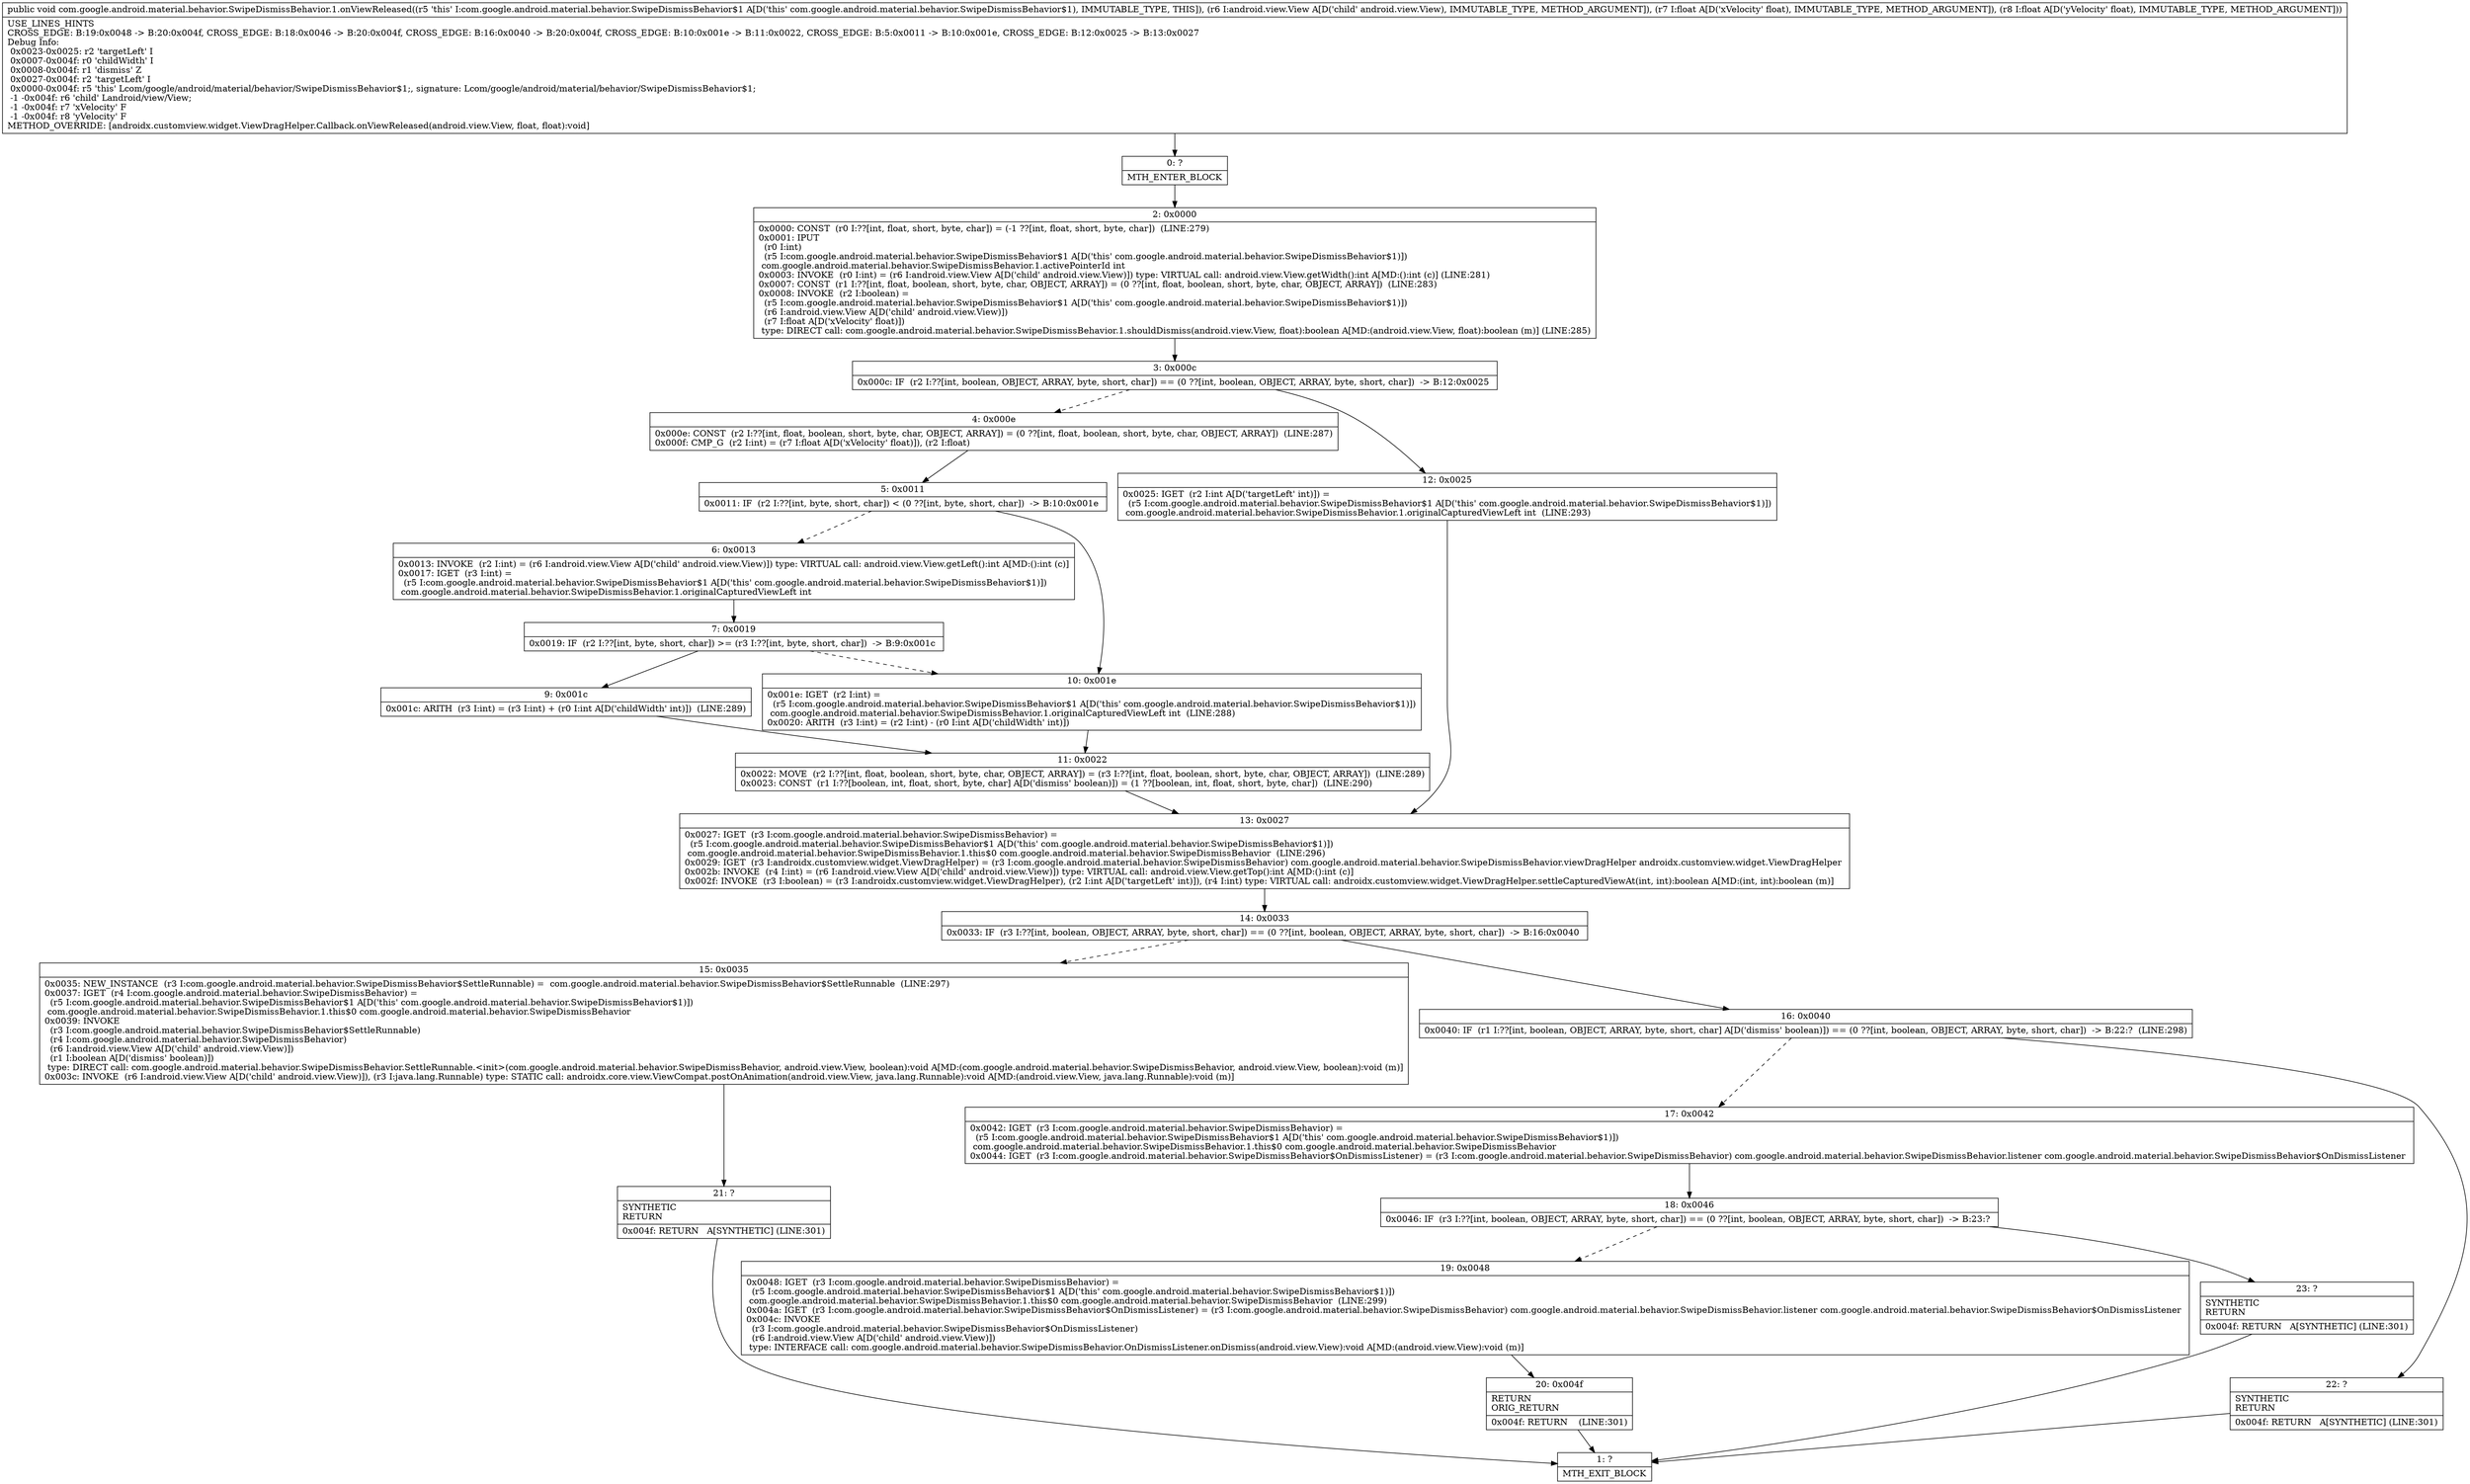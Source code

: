 digraph "CFG forcom.google.android.material.behavior.SwipeDismissBehavior.1.onViewReleased(Landroid\/view\/View;FF)V" {
Node_0 [shape=record,label="{0\:\ ?|MTH_ENTER_BLOCK\l}"];
Node_2 [shape=record,label="{2\:\ 0x0000|0x0000: CONST  (r0 I:??[int, float, short, byte, char]) = (\-1 ??[int, float, short, byte, char])  (LINE:279)\l0x0001: IPUT  \l  (r0 I:int)\l  (r5 I:com.google.android.material.behavior.SwipeDismissBehavior$1 A[D('this' com.google.android.material.behavior.SwipeDismissBehavior$1)])\l com.google.android.material.behavior.SwipeDismissBehavior.1.activePointerId int \l0x0003: INVOKE  (r0 I:int) = (r6 I:android.view.View A[D('child' android.view.View)]) type: VIRTUAL call: android.view.View.getWidth():int A[MD:():int (c)] (LINE:281)\l0x0007: CONST  (r1 I:??[int, float, boolean, short, byte, char, OBJECT, ARRAY]) = (0 ??[int, float, boolean, short, byte, char, OBJECT, ARRAY])  (LINE:283)\l0x0008: INVOKE  (r2 I:boolean) = \l  (r5 I:com.google.android.material.behavior.SwipeDismissBehavior$1 A[D('this' com.google.android.material.behavior.SwipeDismissBehavior$1)])\l  (r6 I:android.view.View A[D('child' android.view.View)])\l  (r7 I:float A[D('xVelocity' float)])\l type: DIRECT call: com.google.android.material.behavior.SwipeDismissBehavior.1.shouldDismiss(android.view.View, float):boolean A[MD:(android.view.View, float):boolean (m)] (LINE:285)\l}"];
Node_3 [shape=record,label="{3\:\ 0x000c|0x000c: IF  (r2 I:??[int, boolean, OBJECT, ARRAY, byte, short, char]) == (0 ??[int, boolean, OBJECT, ARRAY, byte, short, char])  \-\> B:12:0x0025 \l}"];
Node_4 [shape=record,label="{4\:\ 0x000e|0x000e: CONST  (r2 I:??[int, float, boolean, short, byte, char, OBJECT, ARRAY]) = (0 ??[int, float, boolean, short, byte, char, OBJECT, ARRAY])  (LINE:287)\l0x000f: CMP_G  (r2 I:int) = (r7 I:float A[D('xVelocity' float)]), (r2 I:float) \l}"];
Node_5 [shape=record,label="{5\:\ 0x0011|0x0011: IF  (r2 I:??[int, byte, short, char]) \< (0 ??[int, byte, short, char])  \-\> B:10:0x001e \l}"];
Node_6 [shape=record,label="{6\:\ 0x0013|0x0013: INVOKE  (r2 I:int) = (r6 I:android.view.View A[D('child' android.view.View)]) type: VIRTUAL call: android.view.View.getLeft():int A[MD:():int (c)]\l0x0017: IGET  (r3 I:int) = \l  (r5 I:com.google.android.material.behavior.SwipeDismissBehavior$1 A[D('this' com.google.android.material.behavior.SwipeDismissBehavior$1)])\l com.google.android.material.behavior.SwipeDismissBehavior.1.originalCapturedViewLeft int \l}"];
Node_7 [shape=record,label="{7\:\ 0x0019|0x0019: IF  (r2 I:??[int, byte, short, char]) \>= (r3 I:??[int, byte, short, char])  \-\> B:9:0x001c \l}"];
Node_9 [shape=record,label="{9\:\ 0x001c|0x001c: ARITH  (r3 I:int) = (r3 I:int) + (r0 I:int A[D('childWidth' int)])  (LINE:289)\l}"];
Node_11 [shape=record,label="{11\:\ 0x0022|0x0022: MOVE  (r2 I:??[int, float, boolean, short, byte, char, OBJECT, ARRAY]) = (r3 I:??[int, float, boolean, short, byte, char, OBJECT, ARRAY])  (LINE:289)\l0x0023: CONST  (r1 I:??[boolean, int, float, short, byte, char] A[D('dismiss' boolean)]) = (1 ??[boolean, int, float, short, byte, char])  (LINE:290)\l}"];
Node_13 [shape=record,label="{13\:\ 0x0027|0x0027: IGET  (r3 I:com.google.android.material.behavior.SwipeDismissBehavior) = \l  (r5 I:com.google.android.material.behavior.SwipeDismissBehavior$1 A[D('this' com.google.android.material.behavior.SwipeDismissBehavior$1)])\l com.google.android.material.behavior.SwipeDismissBehavior.1.this$0 com.google.android.material.behavior.SwipeDismissBehavior  (LINE:296)\l0x0029: IGET  (r3 I:androidx.customview.widget.ViewDragHelper) = (r3 I:com.google.android.material.behavior.SwipeDismissBehavior) com.google.android.material.behavior.SwipeDismissBehavior.viewDragHelper androidx.customview.widget.ViewDragHelper \l0x002b: INVOKE  (r4 I:int) = (r6 I:android.view.View A[D('child' android.view.View)]) type: VIRTUAL call: android.view.View.getTop():int A[MD:():int (c)]\l0x002f: INVOKE  (r3 I:boolean) = (r3 I:androidx.customview.widget.ViewDragHelper), (r2 I:int A[D('targetLeft' int)]), (r4 I:int) type: VIRTUAL call: androidx.customview.widget.ViewDragHelper.settleCapturedViewAt(int, int):boolean A[MD:(int, int):boolean (m)]\l}"];
Node_14 [shape=record,label="{14\:\ 0x0033|0x0033: IF  (r3 I:??[int, boolean, OBJECT, ARRAY, byte, short, char]) == (0 ??[int, boolean, OBJECT, ARRAY, byte, short, char])  \-\> B:16:0x0040 \l}"];
Node_15 [shape=record,label="{15\:\ 0x0035|0x0035: NEW_INSTANCE  (r3 I:com.google.android.material.behavior.SwipeDismissBehavior$SettleRunnable) =  com.google.android.material.behavior.SwipeDismissBehavior$SettleRunnable  (LINE:297)\l0x0037: IGET  (r4 I:com.google.android.material.behavior.SwipeDismissBehavior) = \l  (r5 I:com.google.android.material.behavior.SwipeDismissBehavior$1 A[D('this' com.google.android.material.behavior.SwipeDismissBehavior$1)])\l com.google.android.material.behavior.SwipeDismissBehavior.1.this$0 com.google.android.material.behavior.SwipeDismissBehavior \l0x0039: INVOKE  \l  (r3 I:com.google.android.material.behavior.SwipeDismissBehavior$SettleRunnable)\l  (r4 I:com.google.android.material.behavior.SwipeDismissBehavior)\l  (r6 I:android.view.View A[D('child' android.view.View)])\l  (r1 I:boolean A[D('dismiss' boolean)])\l type: DIRECT call: com.google.android.material.behavior.SwipeDismissBehavior.SettleRunnable.\<init\>(com.google.android.material.behavior.SwipeDismissBehavior, android.view.View, boolean):void A[MD:(com.google.android.material.behavior.SwipeDismissBehavior, android.view.View, boolean):void (m)]\l0x003c: INVOKE  (r6 I:android.view.View A[D('child' android.view.View)]), (r3 I:java.lang.Runnable) type: STATIC call: androidx.core.view.ViewCompat.postOnAnimation(android.view.View, java.lang.Runnable):void A[MD:(android.view.View, java.lang.Runnable):void (m)]\l}"];
Node_21 [shape=record,label="{21\:\ ?|SYNTHETIC\lRETURN\l|0x004f: RETURN   A[SYNTHETIC] (LINE:301)\l}"];
Node_1 [shape=record,label="{1\:\ ?|MTH_EXIT_BLOCK\l}"];
Node_16 [shape=record,label="{16\:\ 0x0040|0x0040: IF  (r1 I:??[int, boolean, OBJECT, ARRAY, byte, short, char] A[D('dismiss' boolean)]) == (0 ??[int, boolean, OBJECT, ARRAY, byte, short, char])  \-\> B:22:?  (LINE:298)\l}"];
Node_17 [shape=record,label="{17\:\ 0x0042|0x0042: IGET  (r3 I:com.google.android.material.behavior.SwipeDismissBehavior) = \l  (r5 I:com.google.android.material.behavior.SwipeDismissBehavior$1 A[D('this' com.google.android.material.behavior.SwipeDismissBehavior$1)])\l com.google.android.material.behavior.SwipeDismissBehavior.1.this$0 com.google.android.material.behavior.SwipeDismissBehavior \l0x0044: IGET  (r3 I:com.google.android.material.behavior.SwipeDismissBehavior$OnDismissListener) = (r3 I:com.google.android.material.behavior.SwipeDismissBehavior) com.google.android.material.behavior.SwipeDismissBehavior.listener com.google.android.material.behavior.SwipeDismissBehavior$OnDismissListener \l}"];
Node_18 [shape=record,label="{18\:\ 0x0046|0x0046: IF  (r3 I:??[int, boolean, OBJECT, ARRAY, byte, short, char]) == (0 ??[int, boolean, OBJECT, ARRAY, byte, short, char])  \-\> B:23:? \l}"];
Node_19 [shape=record,label="{19\:\ 0x0048|0x0048: IGET  (r3 I:com.google.android.material.behavior.SwipeDismissBehavior) = \l  (r5 I:com.google.android.material.behavior.SwipeDismissBehavior$1 A[D('this' com.google.android.material.behavior.SwipeDismissBehavior$1)])\l com.google.android.material.behavior.SwipeDismissBehavior.1.this$0 com.google.android.material.behavior.SwipeDismissBehavior  (LINE:299)\l0x004a: IGET  (r3 I:com.google.android.material.behavior.SwipeDismissBehavior$OnDismissListener) = (r3 I:com.google.android.material.behavior.SwipeDismissBehavior) com.google.android.material.behavior.SwipeDismissBehavior.listener com.google.android.material.behavior.SwipeDismissBehavior$OnDismissListener \l0x004c: INVOKE  \l  (r3 I:com.google.android.material.behavior.SwipeDismissBehavior$OnDismissListener)\l  (r6 I:android.view.View A[D('child' android.view.View)])\l type: INTERFACE call: com.google.android.material.behavior.SwipeDismissBehavior.OnDismissListener.onDismiss(android.view.View):void A[MD:(android.view.View):void (m)]\l}"];
Node_20 [shape=record,label="{20\:\ 0x004f|RETURN\lORIG_RETURN\l|0x004f: RETURN    (LINE:301)\l}"];
Node_23 [shape=record,label="{23\:\ ?|SYNTHETIC\lRETURN\l|0x004f: RETURN   A[SYNTHETIC] (LINE:301)\l}"];
Node_22 [shape=record,label="{22\:\ ?|SYNTHETIC\lRETURN\l|0x004f: RETURN   A[SYNTHETIC] (LINE:301)\l}"];
Node_10 [shape=record,label="{10\:\ 0x001e|0x001e: IGET  (r2 I:int) = \l  (r5 I:com.google.android.material.behavior.SwipeDismissBehavior$1 A[D('this' com.google.android.material.behavior.SwipeDismissBehavior$1)])\l com.google.android.material.behavior.SwipeDismissBehavior.1.originalCapturedViewLeft int  (LINE:288)\l0x0020: ARITH  (r3 I:int) = (r2 I:int) \- (r0 I:int A[D('childWidth' int)]) \l}"];
Node_12 [shape=record,label="{12\:\ 0x0025|0x0025: IGET  (r2 I:int A[D('targetLeft' int)]) = \l  (r5 I:com.google.android.material.behavior.SwipeDismissBehavior$1 A[D('this' com.google.android.material.behavior.SwipeDismissBehavior$1)])\l com.google.android.material.behavior.SwipeDismissBehavior.1.originalCapturedViewLeft int  (LINE:293)\l}"];
MethodNode[shape=record,label="{public void com.google.android.material.behavior.SwipeDismissBehavior.1.onViewReleased((r5 'this' I:com.google.android.material.behavior.SwipeDismissBehavior$1 A[D('this' com.google.android.material.behavior.SwipeDismissBehavior$1), IMMUTABLE_TYPE, THIS]), (r6 I:android.view.View A[D('child' android.view.View), IMMUTABLE_TYPE, METHOD_ARGUMENT]), (r7 I:float A[D('xVelocity' float), IMMUTABLE_TYPE, METHOD_ARGUMENT]), (r8 I:float A[D('yVelocity' float), IMMUTABLE_TYPE, METHOD_ARGUMENT]))  | USE_LINES_HINTS\lCROSS_EDGE: B:19:0x0048 \-\> B:20:0x004f, CROSS_EDGE: B:18:0x0046 \-\> B:20:0x004f, CROSS_EDGE: B:16:0x0040 \-\> B:20:0x004f, CROSS_EDGE: B:10:0x001e \-\> B:11:0x0022, CROSS_EDGE: B:5:0x0011 \-\> B:10:0x001e, CROSS_EDGE: B:12:0x0025 \-\> B:13:0x0027\lDebug Info:\l  0x0023\-0x0025: r2 'targetLeft' I\l  0x0007\-0x004f: r0 'childWidth' I\l  0x0008\-0x004f: r1 'dismiss' Z\l  0x0027\-0x004f: r2 'targetLeft' I\l  0x0000\-0x004f: r5 'this' Lcom\/google\/android\/material\/behavior\/SwipeDismissBehavior$1;, signature: Lcom\/google\/android\/material\/behavior\/SwipeDismissBehavior$1;\l  \-1 \-0x004f: r6 'child' Landroid\/view\/View;\l  \-1 \-0x004f: r7 'xVelocity' F\l  \-1 \-0x004f: r8 'yVelocity' F\lMETHOD_OVERRIDE: [androidx.customview.widget.ViewDragHelper.Callback.onViewReleased(android.view.View, float, float):void]\l}"];
MethodNode -> Node_0;Node_0 -> Node_2;
Node_2 -> Node_3;
Node_3 -> Node_4[style=dashed];
Node_3 -> Node_12;
Node_4 -> Node_5;
Node_5 -> Node_6[style=dashed];
Node_5 -> Node_10;
Node_6 -> Node_7;
Node_7 -> Node_9;
Node_7 -> Node_10[style=dashed];
Node_9 -> Node_11;
Node_11 -> Node_13;
Node_13 -> Node_14;
Node_14 -> Node_15[style=dashed];
Node_14 -> Node_16;
Node_15 -> Node_21;
Node_21 -> Node_1;
Node_16 -> Node_17[style=dashed];
Node_16 -> Node_22;
Node_17 -> Node_18;
Node_18 -> Node_19[style=dashed];
Node_18 -> Node_23;
Node_19 -> Node_20;
Node_20 -> Node_1;
Node_23 -> Node_1;
Node_22 -> Node_1;
Node_10 -> Node_11;
Node_12 -> Node_13;
}

